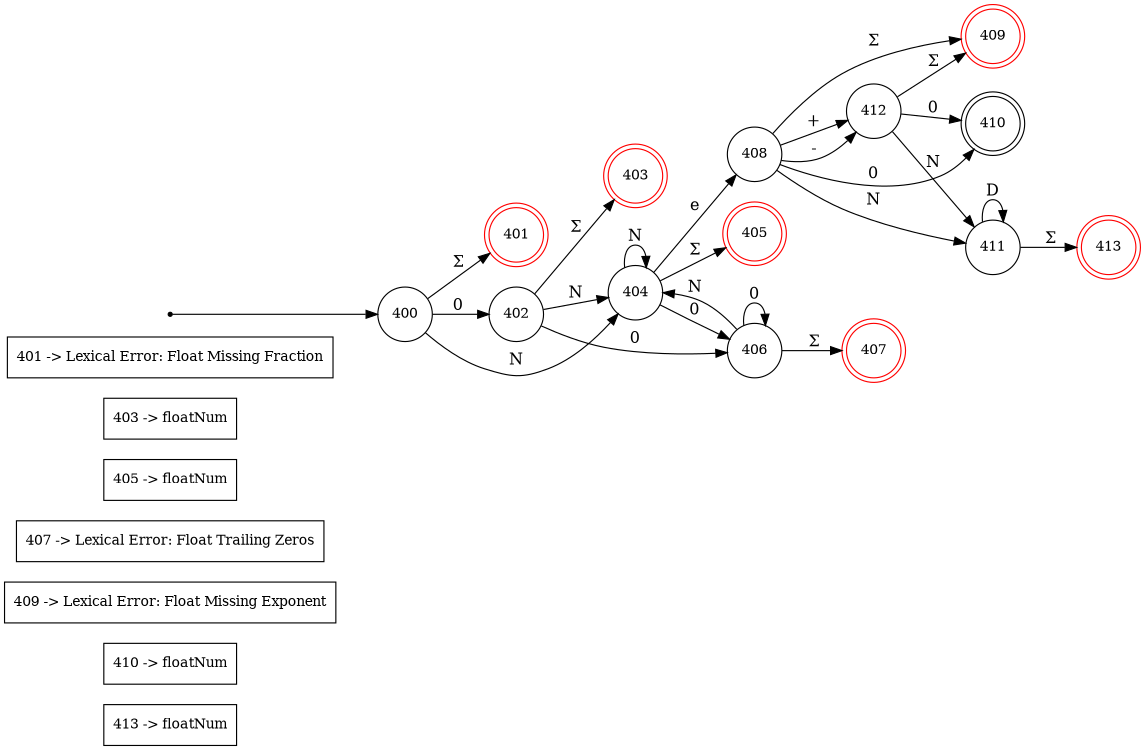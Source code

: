 digraph finite_state_machine {
	rankdir=LR;
	size="8,5"

	node [shape = rectangle, label="413 -> floatNum", fontsize=12] token413;
	node [shape = rectangle, label="410 -> floatNum", fontsize=12] token410;
	node [shape = rectangle, label="409 -> Lexical Error: Float Missing Exponent", fontsize=12] token409;
	node [shape = rectangle, label="407 -> Lexical Error: Float Trailing Zeros", fontsize=12] token407;
	node [shape = rectangle, label="405 -> floatNum", fontsize=12] token405;
	node [shape = rectangle, label="403 -> floatNum", fontsize=12] token403;
	node [shape = rectangle, label="401 -> Lexical Error: Float Missing Fraction", fontsize=12] token401;

	node [shape = circle, label="400", fontsize=12, color=black] 400;
	node [shape = doublecircle, label="401", fontsize=12, color=red] 401;
	node [shape = circle, label="402", fontsize=12, color=black] 402;
	node [shape = doublecircle, label="403", fontsize=12, color=red] 403;
	node [shape = circle, label="404", fontsize=12, color=black] 404;
	node [shape = doublecircle, label="405", fontsize=12, color=red] 405;
	node [shape = circle, label="406", fontsize=12, color=black] 406;
	node [shape = doublecircle, label="407", fontsize=12, color=red] 407;
	node [shape = circle, label="408", fontsize=12, color=black] 408;
	node [shape = doublecircle, label="409", fontsize=12, color=red] 409;
	node [shape = doublecircle, label="410", fontsize=12, color=black] 410;
	node [shape = circle, label="411", fontsize=12, color=black] 411;
	node [shape = circle, label="412", fontsize=12, color=black] 412;
	node [shape = doublecircle, label="413", fontsize=12, color=red] 413;

	node [shape = point, color=black] q0;
	q0	->	400;

	412	->	411	[ label = "N" ];
	400	->	402	[ label = "0" ];
	411	->	411	[ label = "D" ];
	402	->	406	[ label = "0" ];
	404	->	408	[ label = "e" ];
	406	->	406	[ label = "0" ];
	400	->	404	[ label = "N" ];
	408	->	410	[ label = "0" ];
	402	->	403	[ label = "Σ" ];
	412	->	409	[ label = "Σ" ];
	408	->	412	[ label = "+" ];
	412	->	410	[ label = "0" ];
	406	->	407	[ label = "Σ" ];
	404	->	406	[ label = "0" ];
	408	->	412	[ label = "-" ];
	402	->	404	[ label = "N" ];
	404	->	404	[ label = "N" ];
	408	->	409	[ label = "Σ" ];
	408	->	411	[ label = "N" ];
	400	->	401	[ label = "Σ" ];
	406	->	404	[ label = "N" ];
	411	->	413	[ label = "Σ" ];
	404	->	405	[ label = "Σ" ];
}
